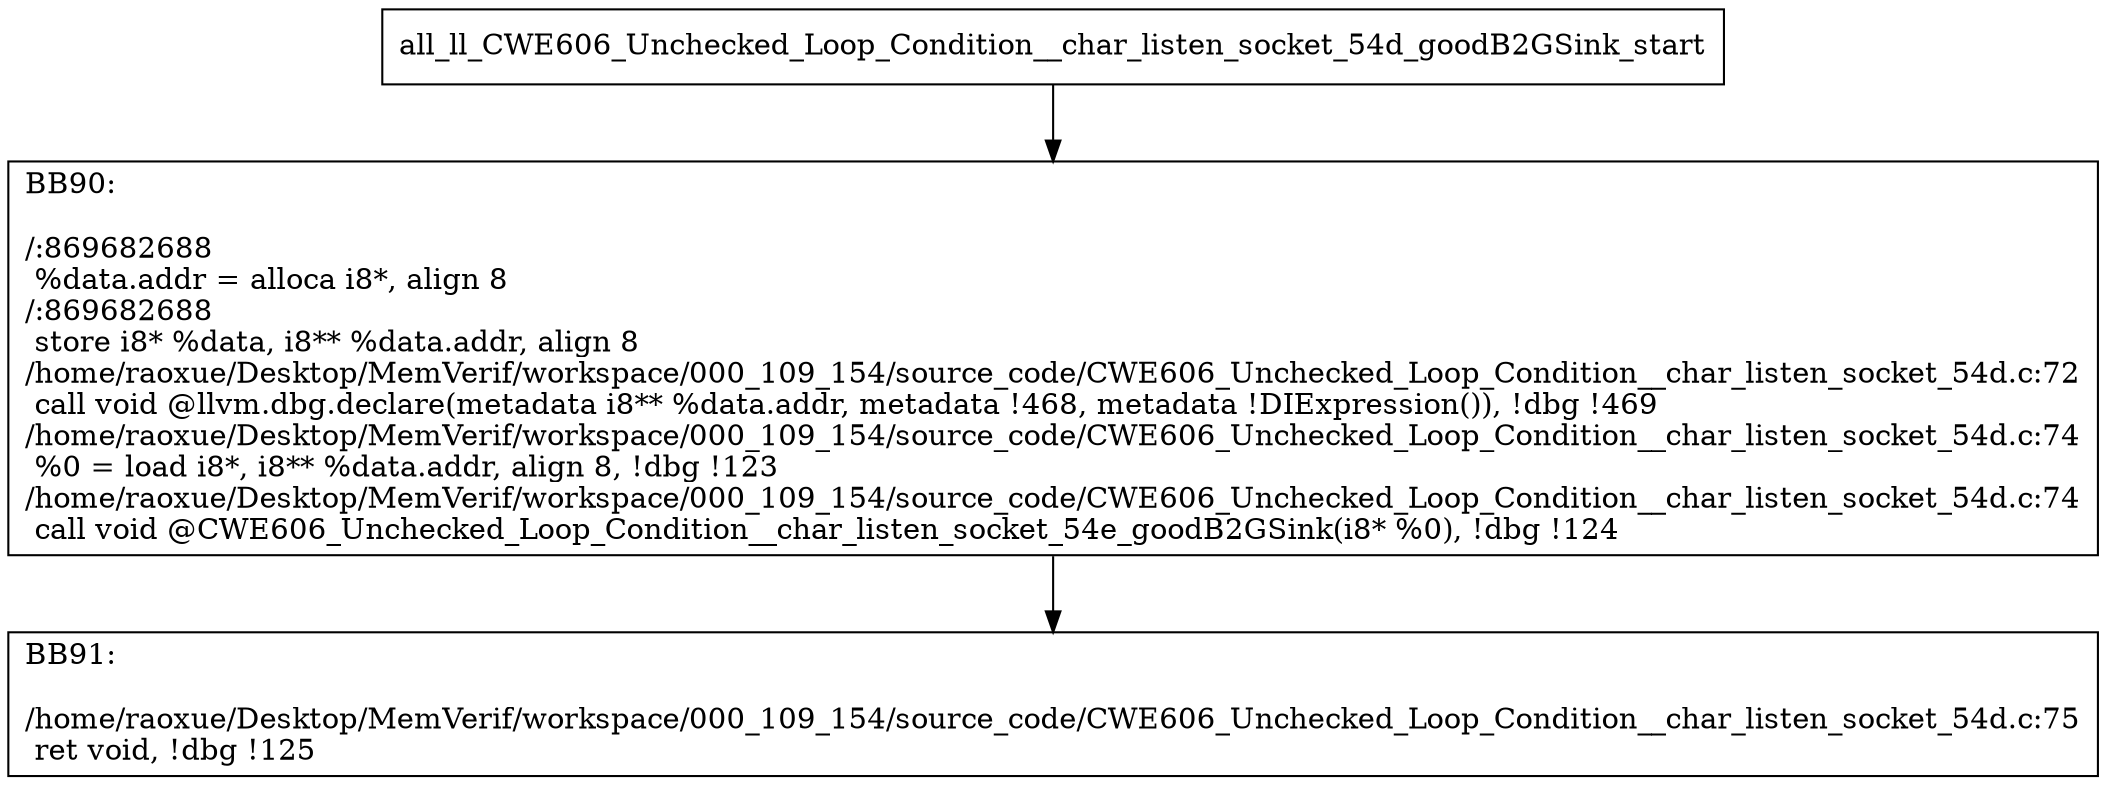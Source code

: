digraph "CFG for'all_ll_CWE606_Unchecked_Loop_Condition__char_listen_socket_54d_goodB2GSink' function" {
	BBall_ll_CWE606_Unchecked_Loop_Condition__char_listen_socket_54d_goodB2GSink_start[shape=record,label="{all_ll_CWE606_Unchecked_Loop_Condition__char_listen_socket_54d_goodB2GSink_start}"];
	BBall_ll_CWE606_Unchecked_Loop_Condition__char_listen_socket_54d_goodB2GSink_start-> all_ll_CWE606_Unchecked_Loop_Condition__char_listen_socket_54d_goodB2GSinkBB90;
	all_ll_CWE606_Unchecked_Loop_Condition__char_listen_socket_54d_goodB2GSinkBB90 [shape=record, label="{BB90:\l\l/:869682688\l
  %data.addr = alloca i8*, align 8\l
/:869682688\l
  store i8* %data, i8** %data.addr, align 8\l
/home/raoxue/Desktop/MemVerif/workspace/000_109_154/source_code/CWE606_Unchecked_Loop_Condition__char_listen_socket_54d.c:72\l
  call void @llvm.dbg.declare(metadata i8** %data.addr, metadata !468, metadata !DIExpression()), !dbg !469\l
/home/raoxue/Desktop/MemVerif/workspace/000_109_154/source_code/CWE606_Unchecked_Loop_Condition__char_listen_socket_54d.c:74\l
  %0 = load i8*, i8** %data.addr, align 8, !dbg !123\l
/home/raoxue/Desktop/MemVerif/workspace/000_109_154/source_code/CWE606_Unchecked_Loop_Condition__char_listen_socket_54d.c:74\l
  call void @CWE606_Unchecked_Loop_Condition__char_listen_socket_54e_goodB2GSink(i8* %0), !dbg !124\l
}"];
	all_ll_CWE606_Unchecked_Loop_Condition__char_listen_socket_54d_goodB2GSinkBB90-> all_ll_CWE606_Unchecked_Loop_Condition__char_listen_socket_54d_goodB2GSinkBB91;
	all_ll_CWE606_Unchecked_Loop_Condition__char_listen_socket_54d_goodB2GSinkBB91 [shape=record, label="{BB91:\l\l/home/raoxue/Desktop/MemVerif/workspace/000_109_154/source_code/CWE606_Unchecked_Loop_Condition__char_listen_socket_54d.c:75\l
  ret void, !dbg !125\l
}"];
}
